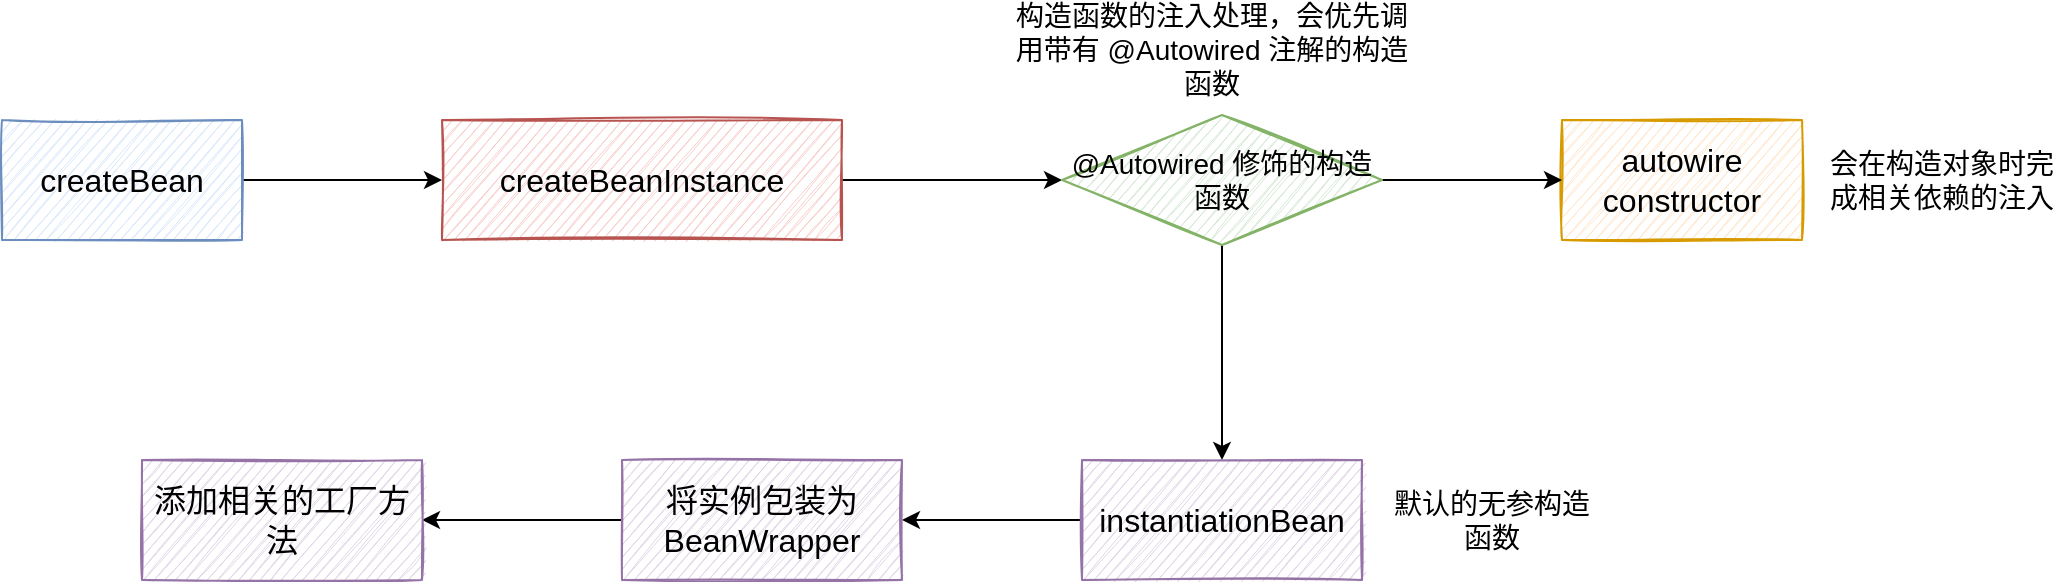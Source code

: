 <mxfile version="20.2.3" type="device"><diagram id="YAJAl5VijC1Qp1ko50ND" name="第 1 页"><mxGraphModel dx="1185" dy="732" grid="1" gridSize="10" guides="1" tooltips="1" connect="1" arrows="1" fold="1" page="1" pageScale="1" pageWidth="827" pageHeight="1169" math="0" shadow="0"><root><mxCell id="0"/><mxCell id="1" parent="0"/><mxCell id="8JNA6xBv0cJD2Hv9-LuN-10" style="edgeStyle=orthogonalEdgeStyle;rounded=0;orthogonalLoop=1;jettySize=auto;html=1;exitX=1;exitY=0.5;exitDx=0;exitDy=0;entryX=0;entryY=0.5;entryDx=0;entryDy=0;fontSize=14;" edge="1" parent="1" source="8JNA6xBv0cJD2Hv9-LuN-2" target="8JNA6xBv0cJD2Hv9-LuN-3"><mxGeometry relative="1" as="geometry"/></mxCell><mxCell id="8JNA6xBv0cJD2Hv9-LuN-2" value="createBean" style="rounded=0;whiteSpace=wrap;html=1;sketch=1;fillColor=#dae8fc;strokeColor=#6c8ebf;fontSize=16;" vertex="1" parent="1"><mxGeometry x="20" y="280" width="120" height="60" as="geometry"/></mxCell><mxCell id="8JNA6xBv0cJD2Hv9-LuN-11" style="edgeStyle=orthogonalEdgeStyle;rounded=0;orthogonalLoop=1;jettySize=auto;html=1;exitX=1;exitY=0.5;exitDx=0;exitDy=0;entryX=0;entryY=0.5;entryDx=0;entryDy=0;fontSize=14;" edge="1" parent="1" source="8JNA6xBv0cJD2Hv9-LuN-3" target="8JNA6xBv0cJD2Hv9-LuN-5"><mxGeometry relative="1" as="geometry"/></mxCell><mxCell id="8JNA6xBv0cJD2Hv9-LuN-3" value="createBeanInstance" style="rounded=0;whiteSpace=wrap;html=1;sketch=1;fillColor=#f8cecc;strokeColor=#b85450;fontSize=16;" vertex="1" parent="1"><mxGeometry x="240" y="280" width="200" height="60" as="geometry"/></mxCell><mxCell id="8JNA6xBv0cJD2Hv9-LuN-4" value="autowire constructor" style="rounded=0;whiteSpace=wrap;html=1;sketch=1;fillColor=#ffe6cc;strokeColor=#d79b00;fontSize=16;" vertex="1" parent="1"><mxGeometry x="800" y="280" width="120" height="60" as="geometry"/></mxCell><mxCell id="8JNA6xBv0cJD2Hv9-LuN-12" style="edgeStyle=orthogonalEdgeStyle;rounded=0;orthogonalLoop=1;jettySize=auto;html=1;exitX=1;exitY=0.5;exitDx=0;exitDy=0;fontSize=14;" edge="1" parent="1" source="8JNA6xBv0cJD2Hv9-LuN-5" target="8JNA6xBv0cJD2Hv9-LuN-4"><mxGeometry relative="1" as="geometry"/></mxCell><mxCell id="8JNA6xBv0cJD2Hv9-LuN-13" style="edgeStyle=orthogonalEdgeStyle;rounded=0;orthogonalLoop=1;jettySize=auto;html=1;exitX=0.5;exitY=1;exitDx=0;exitDy=0;entryX=0.5;entryY=0;entryDx=0;entryDy=0;fontSize=14;" edge="1" parent="1" source="8JNA6xBv0cJD2Hv9-LuN-5" target="8JNA6xBv0cJD2Hv9-LuN-6"><mxGeometry relative="1" as="geometry"/></mxCell><mxCell id="8JNA6xBv0cJD2Hv9-LuN-5" value="@Autowired 修饰的构造函数" style="rhombus;whiteSpace=wrap;html=1;sketch=1;fontSize=14;fillColor=#d5e8d4;strokeColor=#82b366;" vertex="1" parent="1"><mxGeometry x="550" y="277.5" width="160" height="65" as="geometry"/></mxCell><mxCell id="8JNA6xBv0cJD2Hv9-LuN-14" style="edgeStyle=orthogonalEdgeStyle;rounded=0;orthogonalLoop=1;jettySize=auto;html=1;exitX=0;exitY=0.5;exitDx=0;exitDy=0;entryX=1;entryY=0.5;entryDx=0;entryDy=0;fontSize=14;" edge="1" parent="1" source="8JNA6xBv0cJD2Hv9-LuN-6" target="8JNA6xBv0cJD2Hv9-LuN-8"><mxGeometry relative="1" as="geometry"/></mxCell><mxCell id="8JNA6xBv0cJD2Hv9-LuN-6" value="instantiationBean" style="rounded=0;whiteSpace=wrap;html=1;sketch=1;fillColor=#e1d5e7;strokeColor=#9673a6;fontSize=16;" vertex="1" parent="1"><mxGeometry x="560" y="450" width="140" height="60" as="geometry"/></mxCell><mxCell id="8JNA6xBv0cJD2Hv9-LuN-7" value="默认的无参构造函数" style="text;html=1;strokeColor=none;fillColor=none;align=center;verticalAlign=middle;whiteSpace=wrap;rounded=0;sketch=1;fontSize=14;" vertex="1" parent="1"><mxGeometry x="710" y="457.5" width="110" height="45" as="geometry"/></mxCell><mxCell id="8JNA6xBv0cJD2Hv9-LuN-15" style="edgeStyle=orthogonalEdgeStyle;rounded=0;orthogonalLoop=1;jettySize=auto;html=1;exitX=0;exitY=0.5;exitDx=0;exitDy=0;fontSize=14;" edge="1" parent="1" source="8JNA6xBv0cJD2Hv9-LuN-8" target="8JNA6xBv0cJD2Hv9-LuN-9"><mxGeometry relative="1" as="geometry"/></mxCell><mxCell id="8JNA6xBv0cJD2Hv9-LuN-8" value="将实例包装为 BeanWrapper" style="rounded=0;whiteSpace=wrap;html=1;sketch=1;fillColor=#e1d5e7;strokeColor=#9673a6;fontSize=16;" vertex="1" parent="1"><mxGeometry x="330" y="450" width="140" height="60" as="geometry"/></mxCell><mxCell id="8JNA6xBv0cJD2Hv9-LuN-9" value="添加相关的工厂方法" style="rounded=0;whiteSpace=wrap;html=1;sketch=1;fillColor=#e1d5e7;strokeColor=#9673a6;fontSize=16;" vertex="1" parent="1"><mxGeometry x="90" y="450" width="140" height="60" as="geometry"/></mxCell><mxCell id="8JNA6xBv0cJD2Hv9-LuN-16" value="构造函数的注入处理，会优先调用带有 @Autowired 注解的构造函数" style="text;html=1;strokeColor=none;fillColor=none;align=center;verticalAlign=middle;whiteSpace=wrap;rounded=0;sketch=1;fontSize=14;" vertex="1" parent="1"><mxGeometry x="520" y="220" width="210" height="50" as="geometry"/></mxCell><mxCell id="8JNA6xBv0cJD2Hv9-LuN-17" value="会在构造对象时完成相关依赖的注入" style="text;html=1;strokeColor=none;fillColor=none;align=center;verticalAlign=middle;whiteSpace=wrap;rounded=0;sketch=1;fontSize=14;" vertex="1" parent="1"><mxGeometry x="930" y="280" width="120" height="60" as="geometry"/></mxCell></root></mxGraphModel></diagram></mxfile>